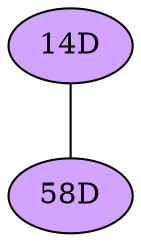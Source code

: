 // The Round Table
graph {
	"14D" [fillcolor="#D3A4FF" style=radial]
	"58D" [fillcolor="#D3A4FF" style=radial]
	"14D" -- "58D" [penwidth=1]
}
